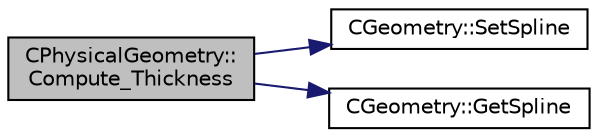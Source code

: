 digraph "CPhysicalGeometry::Compute_Thickness"
{
  edge [fontname="Helvetica",fontsize="10",labelfontname="Helvetica",labelfontsize="10"];
  node [fontname="Helvetica",fontsize="10",shape=record];
  rankdir="LR";
  Node279 [label="CPhysicalGeometry::\lCompute_Thickness",height=0.2,width=0.4,color="black", fillcolor="grey75", style="filled", fontcolor="black"];
  Node279 -> Node280 [color="midnightblue",fontsize="10",style="solid",fontname="Helvetica"];
  Node280 [label="CGeometry::SetSpline",height=0.2,width=0.4,color="black", fillcolor="white", style="filled",URL="$class_c_geometry.html#a43b3e85441f722eac189104e464c5358",tooltip="Given arrays x[1..n] and y[1..n] containing a tabulated function, i.e., yi = f(xi), with x1 < x2 < . . . < xN , and given values yp1 and ypn for the first derivative of the interpolating function at points 1 and n, respectively, this routine returns an array y2[1..n] that contains the second derivatives of the interpolating function at the tabulated points xi. If yp1 and/or ypn are equal to 1 × 1030 or larger, the routine is signaled to set the corresponding boundary condition for a natural spline, with zero second derivative on that boundary. Numerical Recipes: The Art of Scientific Computing, Third Edition in C++. "];
  Node279 -> Node281 [color="midnightblue",fontsize="10",style="solid",fontname="Helvetica"];
  Node281 [label="CGeometry::GetSpline",height=0.2,width=0.4,color="black", fillcolor="white", style="filled",URL="$class_c_geometry.html#ad38cb6e163b9c298a3c5922ecd5c7968",tooltip="Given the arrays xa[1..n] and ya[1..n], which tabulate a function (with the xai’s in order)..."];
}
